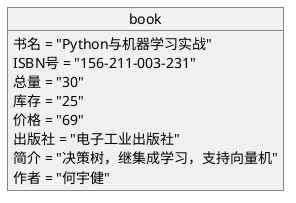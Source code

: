 @startuml

	object book {
	 	书名 = "Python与机器学习实战"
	 	ISBN号 = "156-211-003-231"
	 	总量 = "30"
	 	库存 = "25"
	 	价格 = "69"
	 	出版社 = "电子工业出版社"
	 	简介 = "决策树，继集成学习，支持向量机"
	 	作者 = "何宇健"
	}

@endumll